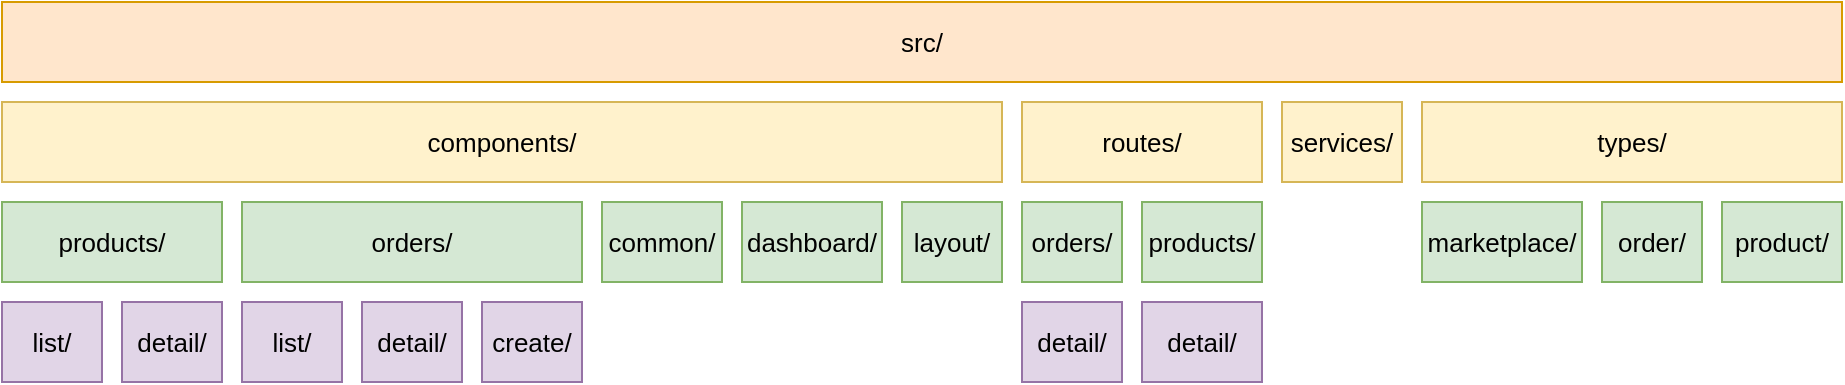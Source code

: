 <mxfile version="27.1.0">
  <diagram name="Page-1" id="dV4gOR_IBtZmmg_PkJwF">
    <mxGraphModel dx="1678" dy="895" grid="1" gridSize="10" guides="1" tooltips="1" connect="1" arrows="1" fold="1" page="1" pageScale="1" pageWidth="827" pageHeight="1169" math="0" shadow="0">
      <root>
        <mxCell id="0" />
        <mxCell id="1" parent="0" />
        <mxCell id="qTxGkBUJVbdwnP7Ffih2-327" value="src/" style="rounded=0;whiteSpace=wrap;html=1;horizontal=1;fillColor=#ffe6cc;strokeColor=#d79b00;fontSize=13;" vertex="1" parent="1">
          <mxGeometry x="120" y="40" width="920" height="40" as="geometry" />
        </mxCell>
        <mxCell id="qTxGkBUJVbdwnP7Ffih2-328" value="components/" style="rounded=0;whiteSpace=wrap;html=1;horizontal=1;fillColor=#fff2cc;strokeColor=#d6b656;fontSize=13;" vertex="1" parent="1">
          <mxGeometry x="120" y="90" width="500" height="40" as="geometry" />
        </mxCell>
        <mxCell id="qTxGkBUJVbdwnP7Ffih2-330" value="common/" style="rounded=0;whiteSpace=wrap;html=1;horizontal=1;fillColor=#d5e8d4;strokeColor=#82b366;fontSize=13;" vertex="1" parent="1">
          <mxGeometry x="420" y="140" width="60" height="40" as="geometry" />
        </mxCell>
        <mxCell id="qTxGkBUJVbdwnP7Ffih2-331" value="dashboard/" style="rounded=0;whiteSpace=wrap;html=1;horizontal=1;fillColor=#d5e8d4;strokeColor=#82b366;fontSize=13;" vertex="1" parent="1">
          <mxGeometry x="490" y="140" width="70" height="40" as="geometry" />
        </mxCell>
        <mxCell id="qTxGkBUJVbdwnP7Ffih2-332" value="layout/" style="rounded=0;whiteSpace=wrap;html=1;horizontal=1;fillColor=#d5e8d4;strokeColor=#82b366;fontSize=13;" vertex="1" parent="1">
          <mxGeometry x="570" y="140" width="50" height="40" as="geometry" />
        </mxCell>
        <mxCell id="qTxGkBUJVbdwnP7Ffih2-333" value="orders/" style="rounded=0;whiteSpace=wrap;html=1;horizontal=1;fillColor=#d5e8d4;strokeColor=#82b366;fontSize=13;" vertex="1" parent="1">
          <mxGeometry x="240" y="140" width="170" height="40" as="geometry" />
        </mxCell>
        <mxCell id="qTxGkBUJVbdwnP7Ffih2-334" value="products/" style="rounded=0;whiteSpace=wrap;html=1;horizontal=1;fillColor=#d5e8d4;strokeColor=#82b366;fontSize=13;" vertex="1" parent="1">
          <mxGeometry x="120" y="140" width="110" height="40" as="geometry" />
        </mxCell>
        <mxCell id="qTxGkBUJVbdwnP7Ffih2-335" value="create/" style="rounded=0;whiteSpace=wrap;html=1;horizontal=1;fillColor=#e1d5e7;strokeColor=#9673a6;fontSize=13;" vertex="1" parent="1">
          <mxGeometry x="360" y="190" width="50" height="40" as="geometry" />
        </mxCell>
        <mxCell id="qTxGkBUJVbdwnP7Ffih2-336" value="detail/" style="rounded=0;whiteSpace=wrap;html=1;horizontal=1;fillColor=#e1d5e7;strokeColor=#9673a6;fontSize=13;" vertex="1" parent="1">
          <mxGeometry x="300" y="190" width="50" height="40" as="geometry" />
        </mxCell>
        <mxCell id="qTxGkBUJVbdwnP7Ffih2-337" value="list/" style="rounded=0;whiteSpace=wrap;html=1;horizontal=1;fillColor=#e1d5e7;strokeColor=#9673a6;fontSize=13;" vertex="1" parent="1">
          <mxGeometry x="240" y="190" width="50" height="40" as="geometry" />
        </mxCell>
        <mxCell id="qTxGkBUJVbdwnP7Ffih2-338" value="detail/" style="rounded=0;whiteSpace=wrap;html=1;horizontal=1;fillColor=#e1d5e7;strokeColor=#9673a6;fontSize=13;" vertex="1" parent="1">
          <mxGeometry x="180" y="190" width="50" height="40" as="geometry" />
        </mxCell>
        <mxCell id="qTxGkBUJVbdwnP7Ffih2-339" value="list/" style="rounded=0;whiteSpace=wrap;html=1;horizontal=1;fillColor=#e1d5e7;strokeColor=#9673a6;fontSize=13;" vertex="1" parent="1">
          <mxGeometry x="120" y="190" width="50" height="40" as="geometry" />
        </mxCell>
        <mxCell id="qTxGkBUJVbdwnP7Ffih2-340" value="routes/" style="rounded=0;whiteSpace=wrap;html=1;horizontal=1;fillColor=#fff2cc;strokeColor=#d6b656;fontSize=13;" vertex="1" parent="1">
          <mxGeometry x="630" y="90" width="120" height="40" as="geometry" />
        </mxCell>
        <mxCell id="qTxGkBUJVbdwnP7Ffih2-342" value="orders/" style="rounded=0;whiteSpace=wrap;html=1;horizontal=1;fillColor=#d5e8d4;strokeColor=#82b366;fontSize=13;" vertex="1" parent="1">
          <mxGeometry x="630" y="140" width="50" height="40" as="geometry" />
        </mxCell>
        <mxCell id="qTxGkBUJVbdwnP7Ffih2-343" value="products/" style="rounded=0;whiteSpace=wrap;html=1;horizontal=1;fillColor=#d5e8d4;strokeColor=#82b366;fontSize=13;" vertex="1" parent="1">
          <mxGeometry x="690" y="140" width="60" height="40" as="geometry" />
        </mxCell>
        <mxCell id="qTxGkBUJVbdwnP7Ffih2-347" value="detail/" style="rounded=0;whiteSpace=wrap;html=1;horizontal=1;fillColor=#e1d5e7;strokeColor=#9673a6;fontSize=13;" vertex="1" parent="1">
          <mxGeometry x="630" y="190" width="50" height="40" as="geometry" />
        </mxCell>
        <mxCell id="qTxGkBUJVbdwnP7Ffih2-352" value="services/" style="rounded=0;whiteSpace=wrap;html=1;horizontal=1;fillColor=#fff2cc;strokeColor=#d6b656;fontSize=13;" vertex="1" parent="1">
          <mxGeometry x="760" y="90" width="60" height="40" as="geometry" />
        </mxCell>
        <mxCell id="qTxGkBUJVbdwnP7Ffih2-353" value="detail/" style="rounded=0;whiteSpace=wrap;html=1;horizontal=1;fillColor=#e1d5e7;strokeColor=#9673a6;fontSize=13;" vertex="1" parent="1">
          <mxGeometry x="690" y="190" width="60" height="40" as="geometry" />
        </mxCell>
        <mxCell id="qTxGkBUJVbdwnP7Ffih2-354" value="types/" style="rounded=0;whiteSpace=wrap;html=1;horizontal=1;fillColor=#fff2cc;strokeColor=#d6b656;fontSize=13;" vertex="1" parent="1">
          <mxGeometry x="830" y="90" width="210" height="40" as="geometry" />
        </mxCell>
        <mxCell id="qTxGkBUJVbdwnP7Ffih2-355" value="marketplace/" style="rounded=0;whiteSpace=wrap;html=1;horizontal=1;fillColor=#d5e8d4;strokeColor=#82b366;fontSize=13;" vertex="1" parent="1">
          <mxGeometry x="830" y="140" width="80" height="40" as="geometry" />
        </mxCell>
        <mxCell id="qTxGkBUJVbdwnP7Ffih2-356" value="order/" style="rounded=0;whiteSpace=wrap;html=1;horizontal=1;fillColor=#d5e8d4;strokeColor=#82b366;fontSize=13;" vertex="1" parent="1">
          <mxGeometry x="920" y="140" width="50" height="40" as="geometry" />
        </mxCell>
        <mxCell id="qTxGkBUJVbdwnP7Ffih2-357" value="product/" style="rounded=0;whiteSpace=wrap;html=1;horizontal=1;fillColor=#d5e8d4;strokeColor=#82b366;fontSize=13;" vertex="1" parent="1">
          <mxGeometry x="980" y="140" width="60" height="40" as="geometry" />
        </mxCell>
      </root>
    </mxGraphModel>
  </diagram>
</mxfile>
